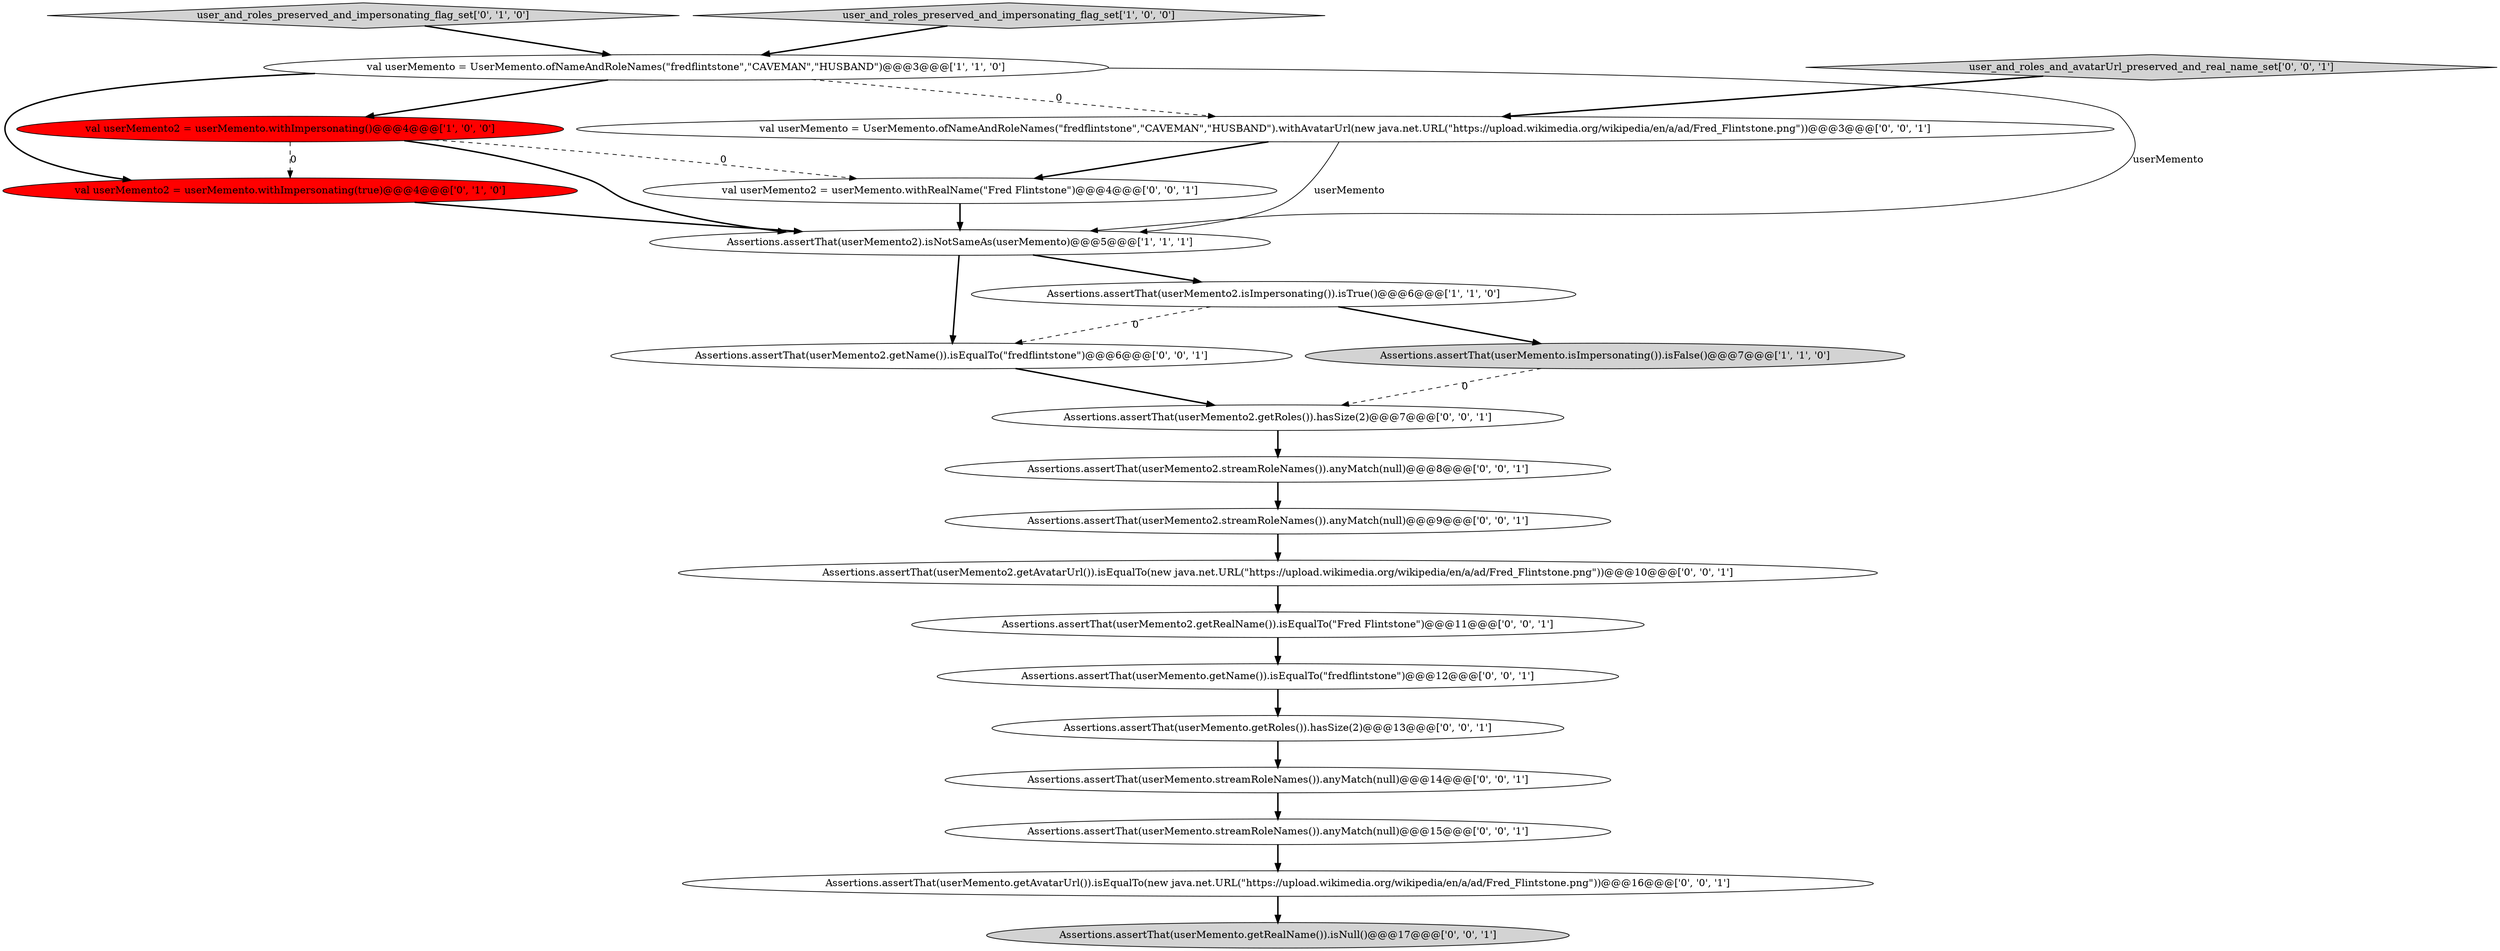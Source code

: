 digraph {
0 [style = filled, label = "Assertions.assertThat(userMemento2).isNotSameAs(userMemento)@@@5@@@['1', '1', '1']", fillcolor = white, shape = ellipse image = "AAA0AAABBB1BBB"];
16 [style = filled, label = "Assertions.assertThat(userMemento2.getRealName()).isEqualTo(\"Fred Flintstone\")@@@11@@@['0', '0', '1']", fillcolor = white, shape = ellipse image = "AAA0AAABBB3BBB"];
19 [style = filled, label = "Assertions.assertThat(userMemento.getRoles()).hasSize(2)@@@13@@@['0', '0', '1']", fillcolor = white, shape = ellipse image = "AAA0AAABBB3BBB"];
9 [style = filled, label = "val userMemento2 = userMemento.withRealName(\"Fred Flintstone\")@@@4@@@['0', '0', '1']", fillcolor = white, shape = ellipse image = "AAA0AAABBB3BBB"];
21 [style = filled, label = "Assertions.assertThat(userMemento.getAvatarUrl()).isEqualTo(new java.net.URL(\"https://upload.wikimedia.org/wikipedia/en/a/ad/Fred_Flintstone.png\"))@@@16@@@['0', '0', '1']", fillcolor = white, shape = ellipse image = "AAA0AAABBB3BBB"];
20 [style = filled, label = "Assertions.assertThat(userMemento.getRealName()).isNull()@@@17@@@['0', '0', '1']", fillcolor = lightgray, shape = ellipse image = "AAA0AAABBB3BBB"];
3 [style = filled, label = "Assertions.assertThat(userMemento.isImpersonating()).isFalse()@@@7@@@['1', '1', '0']", fillcolor = lightgray, shape = ellipse image = "AAA0AAABBB1BBB"];
13 [style = filled, label = "Assertions.assertThat(userMemento2.getName()).isEqualTo(\"fredflintstone\")@@@6@@@['0', '0', '1']", fillcolor = white, shape = ellipse image = "AAA0AAABBB3BBB"];
15 [style = filled, label = "Assertions.assertThat(userMemento2.streamRoleNames()).anyMatch(null)@@@9@@@['0', '0', '1']", fillcolor = white, shape = ellipse image = "AAA0AAABBB3BBB"];
17 [style = filled, label = "Assertions.assertThat(userMemento.getName()).isEqualTo(\"fredflintstone\")@@@12@@@['0', '0', '1']", fillcolor = white, shape = ellipse image = "AAA0AAABBB3BBB"];
6 [style = filled, label = "user_and_roles_preserved_and_impersonating_flag_set['0', '1', '0']", fillcolor = lightgray, shape = diamond image = "AAA0AAABBB2BBB"];
7 [style = filled, label = "val userMemento2 = userMemento.withImpersonating(true)@@@4@@@['0', '1', '0']", fillcolor = red, shape = ellipse image = "AAA1AAABBB2BBB"];
8 [style = filled, label = "val userMemento = UserMemento.ofNameAndRoleNames(\"fredflintstone\",\"CAVEMAN\",\"HUSBAND\").withAvatarUrl(new java.net.URL(\"https://upload.wikimedia.org/wikipedia/en/a/ad/Fred_Flintstone.png\"))@@@3@@@['0', '0', '1']", fillcolor = white, shape = ellipse image = "AAA0AAABBB3BBB"];
11 [style = filled, label = "Assertions.assertThat(userMemento.streamRoleNames()).anyMatch(null)@@@15@@@['0', '0', '1']", fillcolor = white, shape = ellipse image = "AAA0AAABBB3BBB"];
14 [style = filled, label = "Assertions.assertThat(userMemento2.streamRoleNames()).anyMatch(null)@@@8@@@['0', '0', '1']", fillcolor = white, shape = ellipse image = "AAA0AAABBB3BBB"];
5 [style = filled, label = "val userMemento = UserMemento.ofNameAndRoleNames(\"fredflintstone\",\"CAVEMAN\",\"HUSBAND\")@@@3@@@['1', '1', '0']", fillcolor = white, shape = ellipse image = "AAA0AAABBB1BBB"];
1 [style = filled, label = "val userMemento2 = userMemento.withImpersonating()@@@4@@@['1', '0', '0']", fillcolor = red, shape = ellipse image = "AAA1AAABBB1BBB"];
18 [style = filled, label = "Assertions.assertThat(userMemento.streamRoleNames()).anyMatch(null)@@@14@@@['0', '0', '1']", fillcolor = white, shape = ellipse image = "AAA0AAABBB3BBB"];
2 [style = filled, label = "Assertions.assertThat(userMemento2.isImpersonating()).isTrue()@@@6@@@['1', '1', '0']", fillcolor = white, shape = ellipse image = "AAA0AAABBB1BBB"];
10 [style = filled, label = "Assertions.assertThat(userMemento2.getAvatarUrl()).isEqualTo(new java.net.URL(\"https://upload.wikimedia.org/wikipedia/en/a/ad/Fred_Flintstone.png\"))@@@10@@@['0', '0', '1']", fillcolor = white, shape = ellipse image = "AAA0AAABBB3BBB"];
12 [style = filled, label = "Assertions.assertThat(userMemento2.getRoles()).hasSize(2)@@@7@@@['0', '0', '1']", fillcolor = white, shape = ellipse image = "AAA0AAABBB3BBB"];
22 [style = filled, label = "user_and_roles_and_avatarUrl_preserved_and_real_name_set['0', '0', '1']", fillcolor = lightgray, shape = diamond image = "AAA0AAABBB3BBB"];
4 [style = filled, label = "user_and_roles_preserved_and_impersonating_flag_set['1', '0', '0']", fillcolor = lightgray, shape = diamond image = "AAA0AAABBB1BBB"];
15->10 [style = bold, label=""];
19->18 [style = bold, label=""];
9->0 [style = bold, label=""];
0->13 [style = bold, label=""];
2->3 [style = bold, label=""];
11->21 [style = bold, label=""];
18->11 [style = bold, label=""];
0->2 [style = bold, label=""];
1->9 [style = dashed, label="0"];
7->0 [style = bold, label=""];
1->0 [style = bold, label=""];
16->17 [style = bold, label=""];
17->19 [style = bold, label=""];
22->8 [style = bold, label=""];
5->1 [style = bold, label=""];
6->5 [style = bold, label=""];
13->12 [style = bold, label=""];
21->20 [style = bold, label=""];
3->12 [style = dashed, label="0"];
10->16 [style = bold, label=""];
2->13 [style = dashed, label="0"];
8->0 [style = solid, label="userMemento"];
12->14 [style = bold, label=""];
8->9 [style = bold, label=""];
5->8 [style = dashed, label="0"];
5->7 [style = bold, label=""];
14->15 [style = bold, label=""];
1->7 [style = dashed, label="0"];
5->0 [style = solid, label="userMemento"];
4->5 [style = bold, label=""];
}
